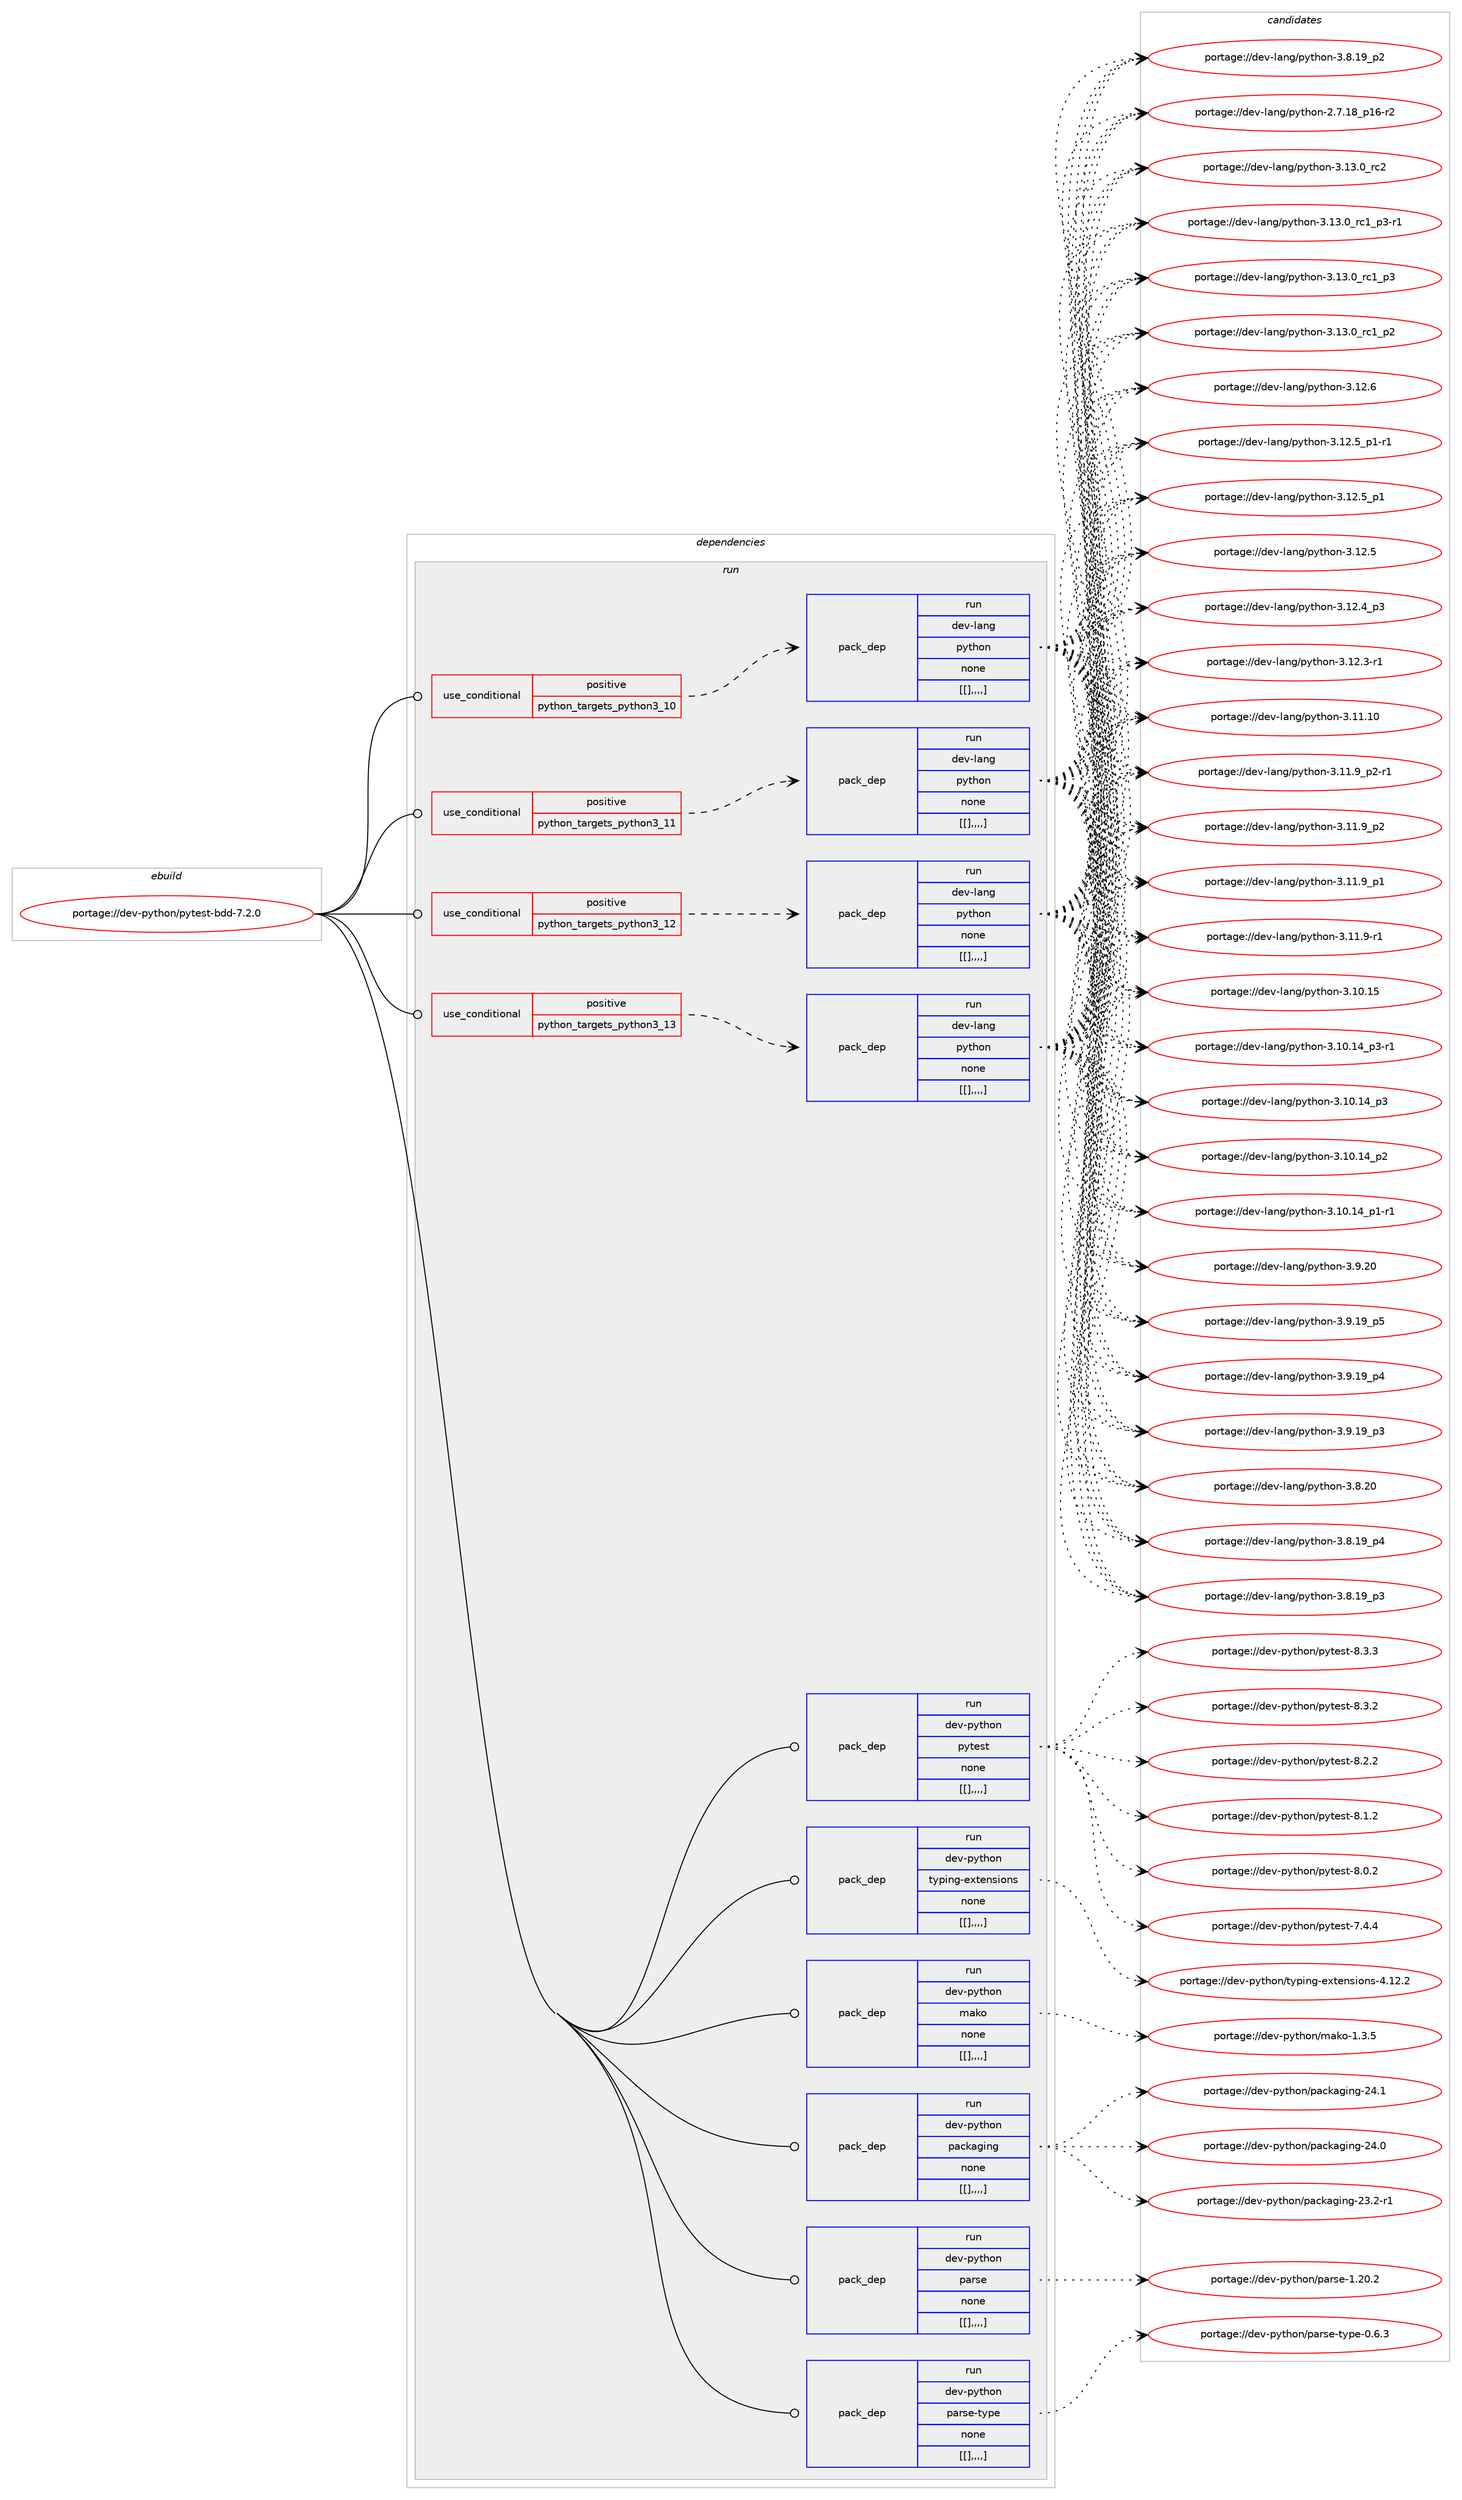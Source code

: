 digraph prolog {

# *************
# Graph options
# *************

newrank=true;
concentrate=true;
compound=true;
graph [rankdir=LR,fontname=Helvetica,fontsize=10,ranksep=1.5];#, ranksep=2.5, nodesep=0.2];
edge  [arrowhead=vee];
node  [fontname=Helvetica,fontsize=10];

# **********
# The ebuild
# **********

subgraph cluster_leftcol {
color=gray;
label=<<i>ebuild</i>>;
id [label="portage://dev-python/pytest-bdd-7.2.0", color=red, width=4, href="../dev-python/pytest-bdd-7.2.0.svg"];
}

# ****************
# The dependencies
# ****************

subgraph cluster_midcol {
color=gray;
label=<<i>dependencies</i>>;
subgraph cluster_compile {
fillcolor="#eeeeee";
style=filled;
label=<<i>compile</i>>;
}
subgraph cluster_compileandrun {
fillcolor="#eeeeee";
style=filled;
label=<<i>compile and run</i>>;
}
subgraph cluster_run {
fillcolor="#eeeeee";
style=filled;
label=<<i>run</i>>;
subgraph cond38770 {
dependency160763 [label=<<TABLE BORDER="0" CELLBORDER="1" CELLSPACING="0" CELLPADDING="4"><TR><TD ROWSPAN="3" CELLPADDING="10">use_conditional</TD></TR><TR><TD>positive</TD></TR><TR><TD>python_targets_python3_10</TD></TR></TABLE>>, shape=none, color=red];
subgraph pack120737 {
dependency160764 [label=<<TABLE BORDER="0" CELLBORDER="1" CELLSPACING="0" CELLPADDING="4" WIDTH="220"><TR><TD ROWSPAN="6" CELLPADDING="30">pack_dep</TD></TR><TR><TD WIDTH="110">run</TD></TR><TR><TD>dev-lang</TD></TR><TR><TD>python</TD></TR><TR><TD>none</TD></TR><TR><TD>[[],,,,]</TD></TR></TABLE>>, shape=none, color=blue];
}
dependency160763:e -> dependency160764:w [weight=20,style="dashed",arrowhead="vee"];
}
id:e -> dependency160763:w [weight=20,style="solid",arrowhead="odot"];
subgraph cond38771 {
dependency160765 [label=<<TABLE BORDER="0" CELLBORDER="1" CELLSPACING="0" CELLPADDING="4"><TR><TD ROWSPAN="3" CELLPADDING="10">use_conditional</TD></TR><TR><TD>positive</TD></TR><TR><TD>python_targets_python3_11</TD></TR></TABLE>>, shape=none, color=red];
subgraph pack120738 {
dependency160766 [label=<<TABLE BORDER="0" CELLBORDER="1" CELLSPACING="0" CELLPADDING="4" WIDTH="220"><TR><TD ROWSPAN="6" CELLPADDING="30">pack_dep</TD></TR><TR><TD WIDTH="110">run</TD></TR><TR><TD>dev-lang</TD></TR><TR><TD>python</TD></TR><TR><TD>none</TD></TR><TR><TD>[[],,,,]</TD></TR></TABLE>>, shape=none, color=blue];
}
dependency160765:e -> dependency160766:w [weight=20,style="dashed",arrowhead="vee"];
}
id:e -> dependency160765:w [weight=20,style="solid",arrowhead="odot"];
subgraph cond38772 {
dependency160767 [label=<<TABLE BORDER="0" CELLBORDER="1" CELLSPACING="0" CELLPADDING="4"><TR><TD ROWSPAN="3" CELLPADDING="10">use_conditional</TD></TR><TR><TD>positive</TD></TR><TR><TD>python_targets_python3_12</TD></TR></TABLE>>, shape=none, color=red];
subgraph pack120739 {
dependency160768 [label=<<TABLE BORDER="0" CELLBORDER="1" CELLSPACING="0" CELLPADDING="4" WIDTH="220"><TR><TD ROWSPAN="6" CELLPADDING="30">pack_dep</TD></TR><TR><TD WIDTH="110">run</TD></TR><TR><TD>dev-lang</TD></TR><TR><TD>python</TD></TR><TR><TD>none</TD></TR><TR><TD>[[],,,,]</TD></TR></TABLE>>, shape=none, color=blue];
}
dependency160767:e -> dependency160768:w [weight=20,style="dashed",arrowhead="vee"];
}
id:e -> dependency160767:w [weight=20,style="solid",arrowhead="odot"];
subgraph cond38773 {
dependency160769 [label=<<TABLE BORDER="0" CELLBORDER="1" CELLSPACING="0" CELLPADDING="4"><TR><TD ROWSPAN="3" CELLPADDING="10">use_conditional</TD></TR><TR><TD>positive</TD></TR><TR><TD>python_targets_python3_13</TD></TR></TABLE>>, shape=none, color=red];
subgraph pack120740 {
dependency160770 [label=<<TABLE BORDER="0" CELLBORDER="1" CELLSPACING="0" CELLPADDING="4" WIDTH="220"><TR><TD ROWSPAN="6" CELLPADDING="30">pack_dep</TD></TR><TR><TD WIDTH="110">run</TD></TR><TR><TD>dev-lang</TD></TR><TR><TD>python</TD></TR><TR><TD>none</TD></TR><TR><TD>[[],,,,]</TD></TR></TABLE>>, shape=none, color=blue];
}
dependency160769:e -> dependency160770:w [weight=20,style="dashed",arrowhead="vee"];
}
id:e -> dependency160769:w [weight=20,style="solid",arrowhead="odot"];
subgraph pack120741 {
dependency160771 [label=<<TABLE BORDER="0" CELLBORDER="1" CELLSPACING="0" CELLPADDING="4" WIDTH="220"><TR><TD ROWSPAN="6" CELLPADDING="30">pack_dep</TD></TR><TR><TD WIDTH="110">run</TD></TR><TR><TD>dev-python</TD></TR><TR><TD>mako</TD></TR><TR><TD>none</TD></TR><TR><TD>[[],,,,]</TD></TR></TABLE>>, shape=none, color=blue];
}
id:e -> dependency160771:w [weight=20,style="solid",arrowhead="odot"];
subgraph pack120742 {
dependency160772 [label=<<TABLE BORDER="0" CELLBORDER="1" CELLSPACING="0" CELLPADDING="4" WIDTH="220"><TR><TD ROWSPAN="6" CELLPADDING="30">pack_dep</TD></TR><TR><TD WIDTH="110">run</TD></TR><TR><TD>dev-python</TD></TR><TR><TD>packaging</TD></TR><TR><TD>none</TD></TR><TR><TD>[[],,,,]</TD></TR></TABLE>>, shape=none, color=blue];
}
id:e -> dependency160772:w [weight=20,style="solid",arrowhead="odot"];
subgraph pack120743 {
dependency160773 [label=<<TABLE BORDER="0" CELLBORDER="1" CELLSPACING="0" CELLPADDING="4" WIDTH="220"><TR><TD ROWSPAN="6" CELLPADDING="30">pack_dep</TD></TR><TR><TD WIDTH="110">run</TD></TR><TR><TD>dev-python</TD></TR><TR><TD>parse</TD></TR><TR><TD>none</TD></TR><TR><TD>[[],,,,]</TD></TR></TABLE>>, shape=none, color=blue];
}
id:e -> dependency160773:w [weight=20,style="solid",arrowhead="odot"];
subgraph pack120744 {
dependency160774 [label=<<TABLE BORDER="0" CELLBORDER="1" CELLSPACING="0" CELLPADDING="4" WIDTH="220"><TR><TD ROWSPAN="6" CELLPADDING="30">pack_dep</TD></TR><TR><TD WIDTH="110">run</TD></TR><TR><TD>dev-python</TD></TR><TR><TD>parse-type</TD></TR><TR><TD>none</TD></TR><TR><TD>[[],,,,]</TD></TR></TABLE>>, shape=none, color=blue];
}
id:e -> dependency160774:w [weight=20,style="solid",arrowhead="odot"];
subgraph pack120745 {
dependency160775 [label=<<TABLE BORDER="0" CELLBORDER="1" CELLSPACING="0" CELLPADDING="4" WIDTH="220"><TR><TD ROWSPAN="6" CELLPADDING="30">pack_dep</TD></TR><TR><TD WIDTH="110">run</TD></TR><TR><TD>dev-python</TD></TR><TR><TD>pytest</TD></TR><TR><TD>none</TD></TR><TR><TD>[[],,,,]</TD></TR></TABLE>>, shape=none, color=blue];
}
id:e -> dependency160775:w [weight=20,style="solid",arrowhead="odot"];
subgraph pack120746 {
dependency160776 [label=<<TABLE BORDER="0" CELLBORDER="1" CELLSPACING="0" CELLPADDING="4" WIDTH="220"><TR><TD ROWSPAN="6" CELLPADDING="30">pack_dep</TD></TR><TR><TD WIDTH="110">run</TD></TR><TR><TD>dev-python</TD></TR><TR><TD>typing-extensions</TD></TR><TR><TD>none</TD></TR><TR><TD>[[],,,,]</TD></TR></TABLE>>, shape=none, color=blue];
}
id:e -> dependency160776:w [weight=20,style="solid",arrowhead="odot"];
}
}

# **************
# The candidates
# **************

subgraph cluster_choices {
rank=same;
color=gray;
label=<<i>candidates</i>>;

subgraph choice120737 {
color=black;
nodesep=1;
choice10010111845108971101034711212111610411111045514649514648951149950 [label="portage://dev-lang/python-3.13.0_rc2", color=red, width=4,href="../dev-lang/python-3.13.0_rc2.svg"];
choice1001011184510897110103471121211161041111104551464951464895114994995112514511449 [label="portage://dev-lang/python-3.13.0_rc1_p3-r1", color=red, width=4,href="../dev-lang/python-3.13.0_rc1_p3-r1.svg"];
choice100101118451089711010347112121116104111110455146495146489511499499511251 [label="portage://dev-lang/python-3.13.0_rc1_p3", color=red, width=4,href="../dev-lang/python-3.13.0_rc1_p3.svg"];
choice100101118451089711010347112121116104111110455146495146489511499499511250 [label="portage://dev-lang/python-3.13.0_rc1_p2", color=red, width=4,href="../dev-lang/python-3.13.0_rc1_p2.svg"];
choice10010111845108971101034711212111610411111045514649504654 [label="portage://dev-lang/python-3.12.6", color=red, width=4,href="../dev-lang/python-3.12.6.svg"];
choice1001011184510897110103471121211161041111104551464950465395112494511449 [label="portage://dev-lang/python-3.12.5_p1-r1", color=red, width=4,href="../dev-lang/python-3.12.5_p1-r1.svg"];
choice100101118451089711010347112121116104111110455146495046539511249 [label="portage://dev-lang/python-3.12.5_p1", color=red, width=4,href="../dev-lang/python-3.12.5_p1.svg"];
choice10010111845108971101034711212111610411111045514649504653 [label="portage://dev-lang/python-3.12.5", color=red, width=4,href="../dev-lang/python-3.12.5.svg"];
choice100101118451089711010347112121116104111110455146495046529511251 [label="portage://dev-lang/python-3.12.4_p3", color=red, width=4,href="../dev-lang/python-3.12.4_p3.svg"];
choice100101118451089711010347112121116104111110455146495046514511449 [label="portage://dev-lang/python-3.12.3-r1", color=red, width=4,href="../dev-lang/python-3.12.3-r1.svg"];
choice1001011184510897110103471121211161041111104551464949464948 [label="portage://dev-lang/python-3.11.10", color=red, width=4,href="../dev-lang/python-3.11.10.svg"];
choice1001011184510897110103471121211161041111104551464949465795112504511449 [label="portage://dev-lang/python-3.11.9_p2-r1", color=red, width=4,href="../dev-lang/python-3.11.9_p2-r1.svg"];
choice100101118451089711010347112121116104111110455146494946579511250 [label="portage://dev-lang/python-3.11.9_p2", color=red, width=4,href="../dev-lang/python-3.11.9_p2.svg"];
choice100101118451089711010347112121116104111110455146494946579511249 [label="portage://dev-lang/python-3.11.9_p1", color=red, width=4,href="../dev-lang/python-3.11.9_p1.svg"];
choice100101118451089711010347112121116104111110455146494946574511449 [label="portage://dev-lang/python-3.11.9-r1", color=red, width=4,href="../dev-lang/python-3.11.9-r1.svg"];
choice1001011184510897110103471121211161041111104551464948464953 [label="portage://dev-lang/python-3.10.15", color=red, width=4,href="../dev-lang/python-3.10.15.svg"];
choice100101118451089711010347112121116104111110455146494846495295112514511449 [label="portage://dev-lang/python-3.10.14_p3-r1", color=red, width=4,href="../dev-lang/python-3.10.14_p3-r1.svg"];
choice10010111845108971101034711212111610411111045514649484649529511251 [label="portage://dev-lang/python-3.10.14_p3", color=red, width=4,href="../dev-lang/python-3.10.14_p3.svg"];
choice10010111845108971101034711212111610411111045514649484649529511250 [label="portage://dev-lang/python-3.10.14_p2", color=red, width=4,href="../dev-lang/python-3.10.14_p2.svg"];
choice100101118451089711010347112121116104111110455146494846495295112494511449 [label="portage://dev-lang/python-3.10.14_p1-r1", color=red, width=4,href="../dev-lang/python-3.10.14_p1-r1.svg"];
choice10010111845108971101034711212111610411111045514657465048 [label="portage://dev-lang/python-3.9.20", color=red, width=4,href="../dev-lang/python-3.9.20.svg"];
choice100101118451089711010347112121116104111110455146574649579511253 [label="portage://dev-lang/python-3.9.19_p5", color=red, width=4,href="../dev-lang/python-3.9.19_p5.svg"];
choice100101118451089711010347112121116104111110455146574649579511252 [label="portage://dev-lang/python-3.9.19_p4", color=red, width=4,href="../dev-lang/python-3.9.19_p4.svg"];
choice100101118451089711010347112121116104111110455146574649579511251 [label="portage://dev-lang/python-3.9.19_p3", color=red, width=4,href="../dev-lang/python-3.9.19_p3.svg"];
choice10010111845108971101034711212111610411111045514656465048 [label="portage://dev-lang/python-3.8.20", color=red, width=4,href="../dev-lang/python-3.8.20.svg"];
choice100101118451089711010347112121116104111110455146564649579511252 [label="portage://dev-lang/python-3.8.19_p4", color=red, width=4,href="../dev-lang/python-3.8.19_p4.svg"];
choice100101118451089711010347112121116104111110455146564649579511251 [label="portage://dev-lang/python-3.8.19_p3", color=red, width=4,href="../dev-lang/python-3.8.19_p3.svg"];
choice100101118451089711010347112121116104111110455146564649579511250 [label="portage://dev-lang/python-3.8.19_p2", color=red, width=4,href="../dev-lang/python-3.8.19_p2.svg"];
choice100101118451089711010347112121116104111110455046554649569511249544511450 [label="portage://dev-lang/python-2.7.18_p16-r2", color=red, width=4,href="../dev-lang/python-2.7.18_p16-r2.svg"];
dependency160764:e -> choice10010111845108971101034711212111610411111045514649514648951149950:w [style=dotted,weight="100"];
dependency160764:e -> choice1001011184510897110103471121211161041111104551464951464895114994995112514511449:w [style=dotted,weight="100"];
dependency160764:e -> choice100101118451089711010347112121116104111110455146495146489511499499511251:w [style=dotted,weight="100"];
dependency160764:e -> choice100101118451089711010347112121116104111110455146495146489511499499511250:w [style=dotted,weight="100"];
dependency160764:e -> choice10010111845108971101034711212111610411111045514649504654:w [style=dotted,weight="100"];
dependency160764:e -> choice1001011184510897110103471121211161041111104551464950465395112494511449:w [style=dotted,weight="100"];
dependency160764:e -> choice100101118451089711010347112121116104111110455146495046539511249:w [style=dotted,weight="100"];
dependency160764:e -> choice10010111845108971101034711212111610411111045514649504653:w [style=dotted,weight="100"];
dependency160764:e -> choice100101118451089711010347112121116104111110455146495046529511251:w [style=dotted,weight="100"];
dependency160764:e -> choice100101118451089711010347112121116104111110455146495046514511449:w [style=dotted,weight="100"];
dependency160764:e -> choice1001011184510897110103471121211161041111104551464949464948:w [style=dotted,weight="100"];
dependency160764:e -> choice1001011184510897110103471121211161041111104551464949465795112504511449:w [style=dotted,weight="100"];
dependency160764:e -> choice100101118451089711010347112121116104111110455146494946579511250:w [style=dotted,weight="100"];
dependency160764:e -> choice100101118451089711010347112121116104111110455146494946579511249:w [style=dotted,weight="100"];
dependency160764:e -> choice100101118451089711010347112121116104111110455146494946574511449:w [style=dotted,weight="100"];
dependency160764:e -> choice1001011184510897110103471121211161041111104551464948464953:w [style=dotted,weight="100"];
dependency160764:e -> choice100101118451089711010347112121116104111110455146494846495295112514511449:w [style=dotted,weight="100"];
dependency160764:e -> choice10010111845108971101034711212111610411111045514649484649529511251:w [style=dotted,weight="100"];
dependency160764:e -> choice10010111845108971101034711212111610411111045514649484649529511250:w [style=dotted,weight="100"];
dependency160764:e -> choice100101118451089711010347112121116104111110455146494846495295112494511449:w [style=dotted,weight="100"];
dependency160764:e -> choice10010111845108971101034711212111610411111045514657465048:w [style=dotted,weight="100"];
dependency160764:e -> choice100101118451089711010347112121116104111110455146574649579511253:w [style=dotted,weight="100"];
dependency160764:e -> choice100101118451089711010347112121116104111110455146574649579511252:w [style=dotted,weight="100"];
dependency160764:e -> choice100101118451089711010347112121116104111110455146574649579511251:w [style=dotted,weight="100"];
dependency160764:e -> choice10010111845108971101034711212111610411111045514656465048:w [style=dotted,weight="100"];
dependency160764:e -> choice100101118451089711010347112121116104111110455146564649579511252:w [style=dotted,weight="100"];
dependency160764:e -> choice100101118451089711010347112121116104111110455146564649579511251:w [style=dotted,weight="100"];
dependency160764:e -> choice100101118451089711010347112121116104111110455146564649579511250:w [style=dotted,weight="100"];
dependency160764:e -> choice100101118451089711010347112121116104111110455046554649569511249544511450:w [style=dotted,weight="100"];
}
subgraph choice120738 {
color=black;
nodesep=1;
choice10010111845108971101034711212111610411111045514649514648951149950 [label="portage://dev-lang/python-3.13.0_rc2", color=red, width=4,href="../dev-lang/python-3.13.0_rc2.svg"];
choice1001011184510897110103471121211161041111104551464951464895114994995112514511449 [label="portage://dev-lang/python-3.13.0_rc1_p3-r1", color=red, width=4,href="../dev-lang/python-3.13.0_rc1_p3-r1.svg"];
choice100101118451089711010347112121116104111110455146495146489511499499511251 [label="portage://dev-lang/python-3.13.0_rc1_p3", color=red, width=4,href="../dev-lang/python-3.13.0_rc1_p3.svg"];
choice100101118451089711010347112121116104111110455146495146489511499499511250 [label="portage://dev-lang/python-3.13.0_rc1_p2", color=red, width=4,href="../dev-lang/python-3.13.0_rc1_p2.svg"];
choice10010111845108971101034711212111610411111045514649504654 [label="portage://dev-lang/python-3.12.6", color=red, width=4,href="../dev-lang/python-3.12.6.svg"];
choice1001011184510897110103471121211161041111104551464950465395112494511449 [label="portage://dev-lang/python-3.12.5_p1-r1", color=red, width=4,href="../dev-lang/python-3.12.5_p1-r1.svg"];
choice100101118451089711010347112121116104111110455146495046539511249 [label="portage://dev-lang/python-3.12.5_p1", color=red, width=4,href="../dev-lang/python-3.12.5_p1.svg"];
choice10010111845108971101034711212111610411111045514649504653 [label="portage://dev-lang/python-3.12.5", color=red, width=4,href="../dev-lang/python-3.12.5.svg"];
choice100101118451089711010347112121116104111110455146495046529511251 [label="portage://dev-lang/python-3.12.4_p3", color=red, width=4,href="../dev-lang/python-3.12.4_p3.svg"];
choice100101118451089711010347112121116104111110455146495046514511449 [label="portage://dev-lang/python-3.12.3-r1", color=red, width=4,href="../dev-lang/python-3.12.3-r1.svg"];
choice1001011184510897110103471121211161041111104551464949464948 [label="portage://dev-lang/python-3.11.10", color=red, width=4,href="../dev-lang/python-3.11.10.svg"];
choice1001011184510897110103471121211161041111104551464949465795112504511449 [label="portage://dev-lang/python-3.11.9_p2-r1", color=red, width=4,href="../dev-lang/python-3.11.9_p2-r1.svg"];
choice100101118451089711010347112121116104111110455146494946579511250 [label="portage://dev-lang/python-3.11.9_p2", color=red, width=4,href="../dev-lang/python-3.11.9_p2.svg"];
choice100101118451089711010347112121116104111110455146494946579511249 [label="portage://dev-lang/python-3.11.9_p1", color=red, width=4,href="../dev-lang/python-3.11.9_p1.svg"];
choice100101118451089711010347112121116104111110455146494946574511449 [label="portage://dev-lang/python-3.11.9-r1", color=red, width=4,href="../dev-lang/python-3.11.9-r1.svg"];
choice1001011184510897110103471121211161041111104551464948464953 [label="portage://dev-lang/python-3.10.15", color=red, width=4,href="../dev-lang/python-3.10.15.svg"];
choice100101118451089711010347112121116104111110455146494846495295112514511449 [label="portage://dev-lang/python-3.10.14_p3-r1", color=red, width=4,href="../dev-lang/python-3.10.14_p3-r1.svg"];
choice10010111845108971101034711212111610411111045514649484649529511251 [label="portage://dev-lang/python-3.10.14_p3", color=red, width=4,href="../dev-lang/python-3.10.14_p3.svg"];
choice10010111845108971101034711212111610411111045514649484649529511250 [label="portage://dev-lang/python-3.10.14_p2", color=red, width=4,href="../dev-lang/python-3.10.14_p2.svg"];
choice100101118451089711010347112121116104111110455146494846495295112494511449 [label="portage://dev-lang/python-3.10.14_p1-r1", color=red, width=4,href="../dev-lang/python-3.10.14_p1-r1.svg"];
choice10010111845108971101034711212111610411111045514657465048 [label="portage://dev-lang/python-3.9.20", color=red, width=4,href="../dev-lang/python-3.9.20.svg"];
choice100101118451089711010347112121116104111110455146574649579511253 [label="portage://dev-lang/python-3.9.19_p5", color=red, width=4,href="../dev-lang/python-3.9.19_p5.svg"];
choice100101118451089711010347112121116104111110455146574649579511252 [label="portage://dev-lang/python-3.9.19_p4", color=red, width=4,href="../dev-lang/python-3.9.19_p4.svg"];
choice100101118451089711010347112121116104111110455146574649579511251 [label="portage://dev-lang/python-3.9.19_p3", color=red, width=4,href="../dev-lang/python-3.9.19_p3.svg"];
choice10010111845108971101034711212111610411111045514656465048 [label="portage://dev-lang/python-3.8.20", color=red, width=4,href="../dev-lang/python-3.8.20.svg"];
choice100101118451089711010347112121116104111110455146564649579511252 [label="portage://dev-lang/python-3.8.19_p4", color=red, width=4,href="../dev-lang/python-3.8.19_p4.svg"];
choice100101118451089711010347112121116104111110455146564649579511251 [label="portage://dev-lang/python-3.8.19_p3", color=red, width=4,href="../dev-lang/python-3.8.19_p3.svg"];
choice100101118451089711010347112121116104111110455146564649579511250 [label="portage://dev-lang/python-3.8.19_p2", color=red, width=4,href="../dev-lang/python-3.8.19_p2.svg"];
choice100101118451089711010347112121116104111110455046554649569511249544511450 [label="portage://dev-lang/python-2.7.18_p16-r2", color=red, width=4,href="../dev-lang/python-2.7.18_p16-r2.svg"];
dependency160766:e -> choice10010111845108971101034711212111610411111045514649514648951149950:w [style=dotted,weight="100"];
dependency160766:e -> choice1001011184510897110103471121211161041111104551464951464895114994995112514511449:w [style=dotted,weight="100"];
dependency160766:e -> choice100101118451089711010347112121116104111110455146495146489511499499511251:w [style=dotted,weight="100"];
dependency160766:e -> choice100101118451089711010347112121116104111110455146495146489511499499511250:w [style=dotted,weight="100"];
dependency160766:e -> choice10010111845108971101034711212111610411111045514649504654:w [style=dotted,weight="100"];
dependency160766:e -> choice1001011184510897110103471121211161041111104551464950465395112494511449:w [style=dotted,weight="100"];
dependency160766:e -> choice100101118451089711010347112121116104111110455146495046539511249:w [style=dotted,weight="100"];
dependency160766:e -> choice10010111845108971101034711212111610411111045514649504653:w [style=dotted,weight="100"];
dependency160766:e -> choice100101118451089711010347112121116104111110455146495046529511251:w [style=dotted,weight="100"];
dependency160766:e -> choice100101118451089711010347112121116104111110455146495046514511449:w [style=dotted,weight="100"];
dependency160766:e -> choice1001011184510897110103471121211161041111104551464949464948:w [style=dotted,weight="100"];
dependency160766:e -> choice1001011184510897110103471121211161041111104551464949465795112504511449:w [style=dotted,weight="100"];
dependency160766:e -> choice100101118451089711010347112121116104111110455146494946579511250:w [style=dotted,weight="100"];
dependency160766:e -> choice100101118451089711010347112121116104111110455146494946579511249:w [style=dotted,weight="100"];
dependency160766:e -> choice100101118451089711010347112121116104111110455146494946574511449:w [style=dotted,weight="100"];
dependency160766:e -> choice1001011184510897110103471121211161041111104551464948464953:w [style=dotted,weight="100"];
dependency160766:e -> choice100101118451089711010347112121116104111110455146494846495295112514511449:w [style=dotted,weight="100"];
dependency160766:e -> choice10010111845108971101034711212111610411111045514649484649529511251:w [style=dotted,weight="100"];
dependency160766:e -> choice10010111845108971101034711212111610411111045514649484649529511250:w [style=dotted,weight="100"];
dependency160766:e -> choice100101118451089711010347112121116104111110455146494846495295112494511449:w [style=dotted,weight="100"];
dependency160766:e -> choice10010111845108971101034711212111610411111045514657465048:w [style=dotted,weight="100"];
dependency160766:e -> choice100101118451089711010347112121116104111110455146574649579511253:w [style=dotted,weight="100"];
dependency160766:e -> choice100101118451089711010347112121116104111110455146574649579511252:w [style=dotted,weight="100"];
dependency160766:e -> choice100101118451089711010347112121116104111110455146574649579511251:w [style=dotted,weight="100"];
dependency160766:e -> choice10010111845108971101034711212111610411111045514656465048:w [style=dotted,weight="100"];
dependency160766:e -> choice100101118451089711010347112121116104111110455146564649579511252:w [style=dotted,weight="100"];
dependency160766:e -> choice100101118451089711010347112121116104111110455146564649579511251:w [style=dotted,weight="100"];
dependency160766:e -> choice100101118451089711010347112121116104111110455146564649579511250:w [style=dotted,weight="100"];
dependency160766:e -> choice100101118451089711010347112121116104111110455046554649569511249544511450:w [style=dotted,weight="100"];
}
subgraph choice120739 {
color=black;
nodesep=1;
choice10010111845108971101034711212111610411111045514649514648951149950 [label="portage://dev-lang/python-3.13.0_rc2", color=red, width=4,href="../dev-lang/python-3.13.0_rc2.svg"];
choice1001011184510897110103471121211161041111104551464951464895114994995112514511449 [label="portage://dev-lang/python-3.13.0_rc1_p3-r1", color=red, width=4,href="../dev-lang/python-3.13.0_rc1_p3-r1.svg"];
choice100101118451089711010347112121116104111110455146495146489511499499511251 [label="portage://dev-lang/python-3.13.0_rc1_p3", color=red, width=4,href="../dev-lang/python-3.13.0_rc1_p3.svg"];
choice100101118451089711010347112121116104111110455146495146489511499499511250 [label="portage://dev-lang/python-3.13.0_rc1_p2", color=red, width=4,href="../dev-lang/python-3.13.0_rc1_p2.svg"];
choice10010111845108971101034711212111610411111045514649504654 [label="portage://dev-lang/python-3.12.6", color=red, width=4,href="../dev-lang/python-3.12.6.svg"];
choice1001011184510897110103471121211161041111104551464950465395112494511449 [label="portage://dev-lang/python-3.12.5_p1-r1", color=red, width=4,href="../dev-lang/python-3.12.5_p1-r1.svg"];
choice100101118451089711010347112121116104111110455146495046539511249 [label="portage://dev-lang/python-3.12.5_p1", color=red, width=4,href="../dev-lang/python-3.12.5_p1.svg"];
choice10010111845108971101034711212111610411111045514649504653 [label="portage://dev-lang/python-3.12.5", color=red, width=4,href="../dev-lang/python-3.12.5.svg"];
choice100101118451089711010347112121116104111110455146495046529511251 [label="portage://dev-lang/python-3.12.4_p3", color=red, width=4,href="../dev-lang/python-3.12.4_p3.svg"];
choice100101118451089711010347112121116104111110455146495046514511449 [label="portage://dev-lang/python-3.12.3-r1", color=red, width=4,href="../dev-lang/python-3.12.3-r1.svg"];
choice1001011184510897110103471121211161041111104551464949464948 [label="portage://dev-lang/python-3.11.10", color=red, width=4,href="../dev-lang/python-3.11.10.svg"];
choice1001011184510897110103471121211161041111104551464949465795112504511449 [label="portage://dev-lang/python-3.11.9_p2-r1", color=red, width=4,href="../dev-lang/python-3.11.9_p2-r1.svg"];
choice100101118451089711010347112121116104111110455146494946579511250 [label="portage://dev-lang/python-3.11.9_p2", color=red, width=4,href="../dev-lang/python-3.11.9_p2.svg"];
choice100101118451089711010347112121116104111110455146494946579511249 [label="portage://dev-lang/python-3.11.9_p1", color=red, width=4,href="../dev-lang/python-3.11.9_p1.svg"];
choice100101118451089711010347112121116104111110455146494946574511449 [label="portage://dev-lang/python-3.11.9-r1", color=red, width=4,href="../dev-lang/python-3.11.9-r1.svg"];
choice1001011184510897110103471121211161041111104551464948464953 [label="portage://dev-lang/python-3.10.15", color=red, width=4,href="../dev-lang/python-3.10.15.svg"];
choice100101118451089711010347112121116104111110455146494846495295112514511449 [label="portage://dev-lang/python-3.10.14_p3-r1", color=red, width=4,href="../dev-lang/python-3.10.14_p3-r1.svg"];
choice10010111845108971101034711212111610411111045514649484649529511251 [label="portage://dev-lang/python-3.10.14_p3", color=red, width=4,href="../dev-lang/python-3.10.14_p3.svg"];
choice10010111845108971101034711212111610411111045514649484649529511250 [label="portage://dev-lang/python-3.10.14_p2", color=red, width=4,href="../dev-lang/python-3.10.14_p2.svg"];
choice100101118451089711010347112121116104111110455146494846495295112494511449 [label="portage://dev-lang/python-3.10.14_p1-r1", color=red, width=4,href="../dev-lang/python-3.10.14_p1-r1.svg"];
choice10010111845108971101034711212111610411111045514657465048 [label="portage://dev-lang/python-3.9.20", color=red, width=4,href="../dev-lang/python-3.9.20.svg"];
choice100101118451089711010347112121116104111110455146574649579511253 [label="portage://dev-lang/python-3.9.19_p5", color=red, width=4,href="../dev-lang/python-3.9.19_p5.svg"];
choice100101118451089711010347112121116104111110455146574649579511252 [label="portage://dev-lang/python-3.9.19_p4", color=red, width=4,href="../dev-lang/python-3.9.19_p4.svg"];
choice100101118451089711010347112121116104111110455146574649579511251 [label="portage://dev-lang/python-3.9.19_p3", color=red, width=4,href="../dev-lang/python-3.9.19_p3.svg"];
choice10010111845108971101034711212111610411111045514656465048 [label="portage://dev-lang/python-3.8.20", color=red, width=4,href="../dev-lang/python-3.8.20.svg"];
choice100101118451089711010347112121116104111110455146564649579511252 [label="portage://dev-lang/python-3.8.19_p4", color=red, width=4,href="../dev-lang/python-3.8.19_p4.svg"];
choice100101118451089711010347112121116104111110455146564649579511251 [label="portage://dev-lang/python-3.8.19_p3", color=red, width=4,href="../dev-lang/python-3.8.19_p3.svg"];
choice100101118451089711010347112121116104111110455146564649579511250 [label="portage://dev-lang/python-3.8.19_p2", color=red, width=4,href="../dev-lang/python-3.8.19_p2.svg"];
choice100101118451089711010347112121116104111110455046554649569511249544511450 [label="portage://dev-lang/python-2.7.18_p16-r2", color=red, width=4,href="../dev-lang/python-2.7.18_p16-r2.svg"];
dependency160768:e -> choice10010111845108971101034711212111610411111045514649514648951149950:w [style=dotted,weight="100"];
dependency160768:e -> choice1001011184510897110103471121211161041111104551464951464895114994995112514511449:w [style=dotted,weight="100"];
dependency160768:e -> choice100101118451089711010347112121116104111110455146495146489511499499511251:w [style=dotted,weight="100"];
dependency160768:e -> choice100101118451089711010347112121116104111110455146495146489511499499511250:w [style=dotted,weight="100"];
dependency160768:e -> choice10010111845108971101034711212111610411111045514649504654:w [style=dotted,weight="100"];
dependency160768:e -> choice1001011184510897110103471121211161041111104551464950465395112494511449:w [style=dotted,weight="100"];
dependency160768:e -> choice100101118451089711010347112121116104111110455146495046539511249:w [style=dotted,weight="100"];
dependency160768:e -> choice10010111845108971101034711212111610411111045514649504653:w [style=dotted,weight="100"];
dependency160768:e -> choice100101118451089711010347112121116104111110455146495046529511251:w [style=dotted,weight="100"];
dependency160768:e -> choice100101118451089711010347112121116104111110455146495046514511449:w [style=dotted,weight="100"];
dependency160768:e -> choice1001011184510897110103471121211161041111104551464949464948:w [style=dotted,weight="100"];
dependency160768:e -> choice1001011184510897110103471121211161041111104551464949465795112504511449:w [style=dotted,weight="100"];
dependency160768:e -> choice100101118451089711010347112121116104111110455146494946579511250:w [style=dotted,weight="100"];
dependency160768:e -> choice100101118451089711010347112121116104111110455146494946579511249:w [style=dotted,weight="100"];
dependency160768:e -> choice100101118451089711010347112121116104111110455146494946574511449:w [style=dotted,weight="100"];
dependency160768:e -> choice1001011184510897110103471121211161041111104551464948464953:w [style=dotted,weight="100"];
dependency160768:e -> choice100101118451089711010347112121116104111110455146494846495295112514511449:w [style=dotted,weight="100"];
dependency160768:e -> choice10010111845108971101034711212111610411111045514649484649529511251:w [style=dotted,weight="100"];
dependency160768:e -> choice10010111845108971101034711212111610411111045514649484649529511250:w [style=dotted,weight="100"];
dependency160768:e -> choice100101118451089711010347112121116104111110455146494846495295112494511449:w [style=dotted,weight="100"];
dependency160768:e -> choice10010111845108971101034711212111610411111045514657465048:w [style=dotted,weight="100"];
dependency160768:e -> choice100101118451089711010347112121116104111110455146574649579511253:w [style=dotted,weight="100"];
dependency160768:e -> choice100101118451089711010347112121116104111110455146574649579511252:w [style=dotted,weight="100"];
dependency160768:e -> choice100101118451089711010347112121116104111110455146574649579511251:w [style=dotted,weight="100"];
dependency160768:e -> choice10010111845108971101034711212111610411111045514656465048:w [style=dotted,weight="100"];
dependency160768:e -> choice100101118451089711010347112121116104111110455146564649579511252:w [style=dotted,weight="100"];
dependency160768:e -> choice100101118451089711010347112121116104111110455146564649579511251:w [style=dotted,weight="100"];
dependency160768:e -> choice100101118451089711010347112121116104111110455146564649579511250:w [style=dotted,weight="100"];
dependency160768:e -> choice100101118451089711010347112121116104111110455046554649569511249544511450:w [style=dotted,weight="100"];
}
subgraph choice120740 {
color=black;
nodesep=1;
choice10010111845108971101034711212111610411111045514649514648951149950 [label="portage://dev-lang/python-3.13.0_rc2", color=red, width=4,href="../dev-lang/python-3.13.0_rc2.svg"];
choice1001011184510897110103471121211161041111104551464951464895114994995112514511449 [label="portage://dev-lang/python-3.13.0_rc1_p3-r1", color=red, width=4,href="../dev-lang/python-3.13.0_rc1_p3-r1.svg"];
choice100101118451089711010347112121116104111110455146495146489511499499511251 [label="portage://dev-lang/python-3.13.0_rc1_p3", color=red, width=4,href="../dev-lang/python-3.13.0_rc1_p3.svg"];
choice100101118451089711010347112121116104111110455146495146489511499499511250 [label="portage://dev-lang/python-3.13.0_rc1_p2", color=red, width=4,href="../dev-lang/python-3.13.0_rc1_p2.svg"];
choice10010111845108971101034711212111610411111045514649504654 [label="portage://dev-lang/python-3.12.6", color=red, width=4,href="../dev-lang/python-3.12.6.svg"];
choice1001011184510897110103471121211161041111104551464950465395112494511449 [label="portage://dev-lang/python-3.12.5_p1-r1", color=red, width=4,href="../dev-lang/python-3.12.5_p1-r1.svg"];
choice100101118451089711010347112121116104111110455146495046539511249 [label="portage://dev-lang/python-3.12.5_p1", color=red, width=4,href="../dev-lang/python-3.12.5_p1.svg"];
choice10010111845108971101034711212111610411111045514649504653 [label="portage://dev-lang/python-3.12.5", color=red, width=4,href="../dev-lang/python-3.12.5.svg"];
choice100101118451089711010347112121116104111110455146495046529511251 [label="portage://dev-lang/python-3.12.4_p3", color=red, width=4,href="../dev-lang/python-3.12.4_p3.svg"];
choice100101118451089711010347112121116104111110455146495046514511449 [label="portage://dev-lang/python-3.12.3-r1", color=red, width=4,href="../dev-lang/python-3.12.3-r1.svg"];
choice1001011184510897110103471121211161041111104551464949464948 [label="portage://dev-lang/python-3.11.10", color=red, width=4,href="../dev-lang/python-3.11.10.svg"];
choice1001011184510897110103471121211161041111104551464949465795112504511449 [label="portage://dev-lang/python-3.11.9_p2-r1", color=red, width=4,href="../dev-lang/python-3.11.9_p2-r1.svg"];
choice100101118451089711010347112121116104111110455146494946579511250 [label="portage://dev-lang/python-3.11.9_p2", color=red, width=4,href="../dev-lang/python-3.11.9_p2.svg"];
choice100101118451089711010347112121116104111110455146494946579511249 [label="portage://dev-lang/python-3.11.9_p1", color=red, width=4,href="../dev-lang/python-3.11.9_p1.svg"];
choice100101118451089711010347112121116104111110455146494946574511449 [label="portage://dev-lang/python-3.11.9-r1", color=red, width=4,href="../dev-lang/python-3.11.9-r1.svg"];
choice1001011184510897110103471121211161041111104551464948464953 [label="portage://dev-lang/python-3.10.15", color=red, width=4,href="../dev-lang/python-3.10.15.svg"];
choice100101118451089711010347112121116104111110455146494846495295112514511449 [label="portage://dev-lang/python-3.10.14_p3-r1", color=red, width=4,href="../dev-lang/python-3.10.14_p3-r1.svg"];
choice10010111845108971101034711212111610411111045514649484649529511251 [label="portage://dev-lang/python-3.10.14_p3", color=red, width=4,href="../dev-lang/python-3.10.14_p3.svg"];
choice10010111845108971101034711212111610411111045514649484649529511250 [label="portage://dev-lang/python-3.10.14_p2", color=red, width=4,href="../dev-lang/python-3.10.14_p2.svg"];
choice100101118451089711010347112121116104111110455146494846495295112494511449 [label="portage://dev-lang/python-3.10.14_p1-r1", color=red, width=4,href="../dev-lang/python-3.10.14_p1-r1.svg"];
choice10010111845108971101034711212111610411111045514657465048 [label="portage://dev-lang/python-3.9.20", color=red, width=4,href="../dev-lang/python-3.9.20.svg"];
choice100101118451089711010347112121116104111110455146574649579511253 [label="portage://dev-lang/python-3.9.19_p5", color=red, width=4,href="../dev-lang/python-3.9.19_p5.svg"];
choice100101118451089711010347112121116104111110455146574649579511252 [label="portage://dev-lang/python-3.9.19_p4", color=red, width=4,href="../dev-lang/python-3.9.19_p4.svg"];
choice100101118451089711010347112121116104111110455146574649579511251 [label="portage://dev-lang/python-3.9.19_p3", color=red, width=4,href="../dev-lang/python-3.9.19_p3.svg"];
choice10010111845108971101034711212111610411111045514656465048 [label="portage://dev-lang/python-3.8.20", color=red, width=4,href="../dev-lang/python-3.8.20.svg"];
choice100101118451089711010347112121116104111110455146564649579511252 [label="portage://dev-lang/python-3.8.19_p4", color=red, width=4,href="../dev-lang/python-3.8.19_p4.svg"];
choice100101118451089711010347112121116104111110455146564649579511251 [label="portage://dev-lang/python-3.8.19_p3", color=red, width=4,href="../dev-lang/python-3.8.19_p3.svg"];
choice100101118451089711010347112121116104111110455146564649579511250 [label="portage://dev-lang/python-3.8.19_p2", color=red, width=4,href="../dev-lang/python-3.8.19_p2.svg"];
choice100101118451089711010347112121116104111110455046554649569511249544511450 [label="portage://dev-lang/python-2.7.18_p16-r2", color=red, width=4,href="../dev-lang/python-2.7.18_p16-r2.svg"];
dependency160770:e -> choice10010111845108971101034711212111610411111045514649514648951149950:w [style=dotted,weight="100"];
dependency160770:e -> choice1001011184510897110103471121211161041111104551464951464895114994995112514511449:w [style=dotted,weight="100"];
dependency160770:e -> choice100101118451089711010347112121116104111110455146495146489511499499511251:w [style=dotted,weight="100"];
dependency160770:e -> choice100101118451089711010347112121116104111110455146495146489511499499511250:w [style=dotted,weight="100"];
dependency160770:e -> choice10010111845108971101034711212111610411111045514649504654:w [style=dotted,weight="100"];
dependency160770:e -> choice1001011184510897110103471121211161041111104551464950465395112494511449:w [style=dotted,weight="100"];
dependency160770:e -> choice100101118451089711010347112121116104111110455146495046539511249:w [style=dotted,weight="100"];
dependency160770:e -> choice10010111845108971101034711212111610411111045514649504653:w [style=dotted,weight="100"];
dependency160770:e -> choice100101118451089711010347112121116104111110455146495046529511251:w [style=dotted,weight="100"];
dependency160770:e -> choice100101118451089711010347112121116104111110455146495046514511449:w [style=dotted,weight="100"];
dependency160770:e -> choice1001011184510897110103471121211161041111104551464949464948:w [style=dotted,weight="100"];
dependency160770:e -> choice1001011184510897110103471121211161041111104551464949465795112504511449:w [style=dotted,weight="100"];
dependency160770:e -> choice100101118451089711010347112121116104111110455146494946579511250:w [style=dotted,weight="100"];
dependency160770:e -> choice100101118451089711010347112121116104111110455146494946579511249:w [style=dotted,weight="100"];
dependency160770:e -> choice100101118451089711010347112121116104111110455146494946574511449:w [style=dotted,weight="100"];
dependency160770:e -> choice1001011184510897110103471121211161041111104551464948464953:w [style=dotted,weight="100"];
dependency160770:e -> choice100101118451089711010347112121116104111110455146494846495295112514511449:w [style=dotted,weight="100"];
dependency160770:e -> choice10010111845108971101034711212111610411111045514649484649529511251:w [style=dotted,weight="100"];
dependency160770:e -> choice10010111845108971101034711212111610411111045514649484649529511250:w [style=dotted,weight="100"];
dependency160770:e -> choice100101118451089711010347112121116104111110455146494846495295112494511449:w [style=dotted,weight="100"];
dependency160770:e -> choice10010111845108971101034711212111610411111045514657465048:w [style=dotted,weight="100"];
dependency160770:e -> choice100101118451089711010347112121116104111110455146574649579511253:w [style=dotted,weight="100"];
dependency160770:e -> choice100101118451089711010347112121116104111110455146574649579511252:w [style=dotted,weight="100"];
dependency160770:e -> choice100101118451089711010347112121116104111110455146574649579511251:w [style=dotted,weight="100"];
dependency160770:e -> choice10010111845108971101034711212111610411111045514656465048:w [style=dotted,weight="100"];
dependency160770:e -> choice100101118451089711010347112121116104111110455146564649579511252:w [style=dotted,weight="100"];
dependency160770:e -> choice100101118451089711010347112121116104111110455146564649579511251:w [style=dotted,weight="100"];
dependency160770:e -> choice100101118451089711010347112121116104111110455146564649579511250:w [style=dotted,weight="100"];
dependency160770:e -> choice100101118451089711010347112121116104111110455046554649569511249544511450:w [style=dotted,weight="100"];
}
subgraph choice120741 {
color=black;
nodesep=1;
choice100101118451121211161041111104710997107111454946514653 [label="portage://dev-python/mako-1.3.5", color=red, width=4,href="../dev-python/mako-1.3.5.svg"];
dependency160771:e -> choice100101118451121211161041111104710997107111454946514653:w [style=dotted,weight="100"];
}
subgraph choice120742 {
color=black;
nodesep=1;
choice10010111845112121116104111110471129799107971031051101034550524649 [label="portage://dev-python/packaging-24.1", color=red, width=4,href="../dev-python/packaging-24.1.svg"];
choice10010111845112121116104111110471129799107971031051101034550524648 [label="portage://dev-python/packaging-24.0", color=red, width=4,href="../dev-python/packaging-24.0.svg"];
choice100101118451121211161041111104711297991079710310511010345505146504511449 [label="portage://dev-python/packaging-23.2-r1", color=red, width=4,href="../dev-python/packaging-23.2-r1.svg"];
dependency160772:e -> choice10010111845112121116104111110471129799107971031051101034550524649:w [style=dotted,weight="100"];
dependency160772:e -> choice10010111845112121116104111110471129799107971031051101034550524648:w [style=dotted,weight="100"];
dependency160772:e -> choice100101118451121211161041111104711297991079710310511010345505146504511449:w [style=dotted,weight="100"];
}
subgraph choice120743 {
color=black;
nodesep=1;
choice10010111845112121116104111110471129711411510145494650484650 [label="portage://dev-python/parse-1.20.2", color=red, width=4,href="../dev-python/parse-1.20.2.svg"];
dependency160773:e -> choice10010111845112121116104111110471129711411510145494650484650:w [style=dotted,weight="100"];
}
subgraph choice120744 {
color=black;
nodesep=1;
choice10010111845112121116104111110471129711411510145116121112101454846544651 [label="portage://dev-python/parse-type-0.6.3", color=red, width=4,href="../dev-python/parse-type-0.6.3.svg"];
dependency160774:e -> choice10010111845112121116104111110471129711411510145116121112101454846544651:w [style=dotted,weight="100"];
}
subgraph choice120745 {
color=black;
nodesep=1;
choice1001011184511212111610411111047112121116101115116455646514651 [label="portage://dev-python/pytest-8.3.3", color=red, width=4,href="../dev-python/pytest-8.3.3.svg"];
choice1001011184511212111610411111047112121116101115116455646514650 [label="portage://dev-python/pytest-8.3.2", color=red, width=4,href="../dev-python/pytest-8.3.2.svg"];
choice1001011184511212111610411111047112121116101115116455646504650 [label="portage://dev-python/pytest-8.2.2", color=red, width=4,href="../dev-python/pytest-8.2.2.svg"];
choice1001011184511212111610411111047112121116101115116455646494650 [label="portage://dev-python/pytest-8.1.2", color=red, width=4,href="../dev-python/pytest-8.1.2.svg"];
choice1001011184511212111610411111047112121116101115116455646484650 [label="portage://dev-python/pytest-8.0.2", color=red, width=4,href="../dev-python/pytest-8.0.2.svg"];
choice1001011184511212111610411111047112121116101115116455546524652 [label="portage://dev-python/pytest-7.4.4", color=red, width=4,href="../dev-python/pytest-7.4.4.svg"];
dependency160775:e -> choice1001011184511212111610411111047112121116101115116455646514651:w [style=dotted,weight="100"];
dependency160775:e -> choice1001011184511212111610411111047112121116101115116455646514650:w [style=dotted,weight="100"];
dependency160775:e -> choice1001011184511212111610411111047112121116101115116455646504650:w [style=dotted,weight="100"];
dependency160775:e -> choice1001011184511212111610411111047112121116101115116455646494650:w [style=dotted,weight="100"];
dependency160775:e -> choice1001011184511212111610411111047112121116101115116455646484650:w [style=dotted,weight="100"];
dependency160775:e -> choice1001011184511212111610411111047112121116101115116455546524652:w [style=dotted,weight="100"];
}
subgraph choice120746 {
color=black;
nodesep=1;
choice10010111845112121116104111110471161211121051101034510112011610111011510511111011545524649504650 [label="portage://dev-python/typing-extensions-4.12.2", color=red, width=4,href="../dev-python/typing-extensions-4.12.2.svg"];
dependency160776:e -> choice10010111845112121116104111110471161211121051101034510112011610111011510511111011545524649504650:w [style=dotted,weight="100"];
}
}

}
